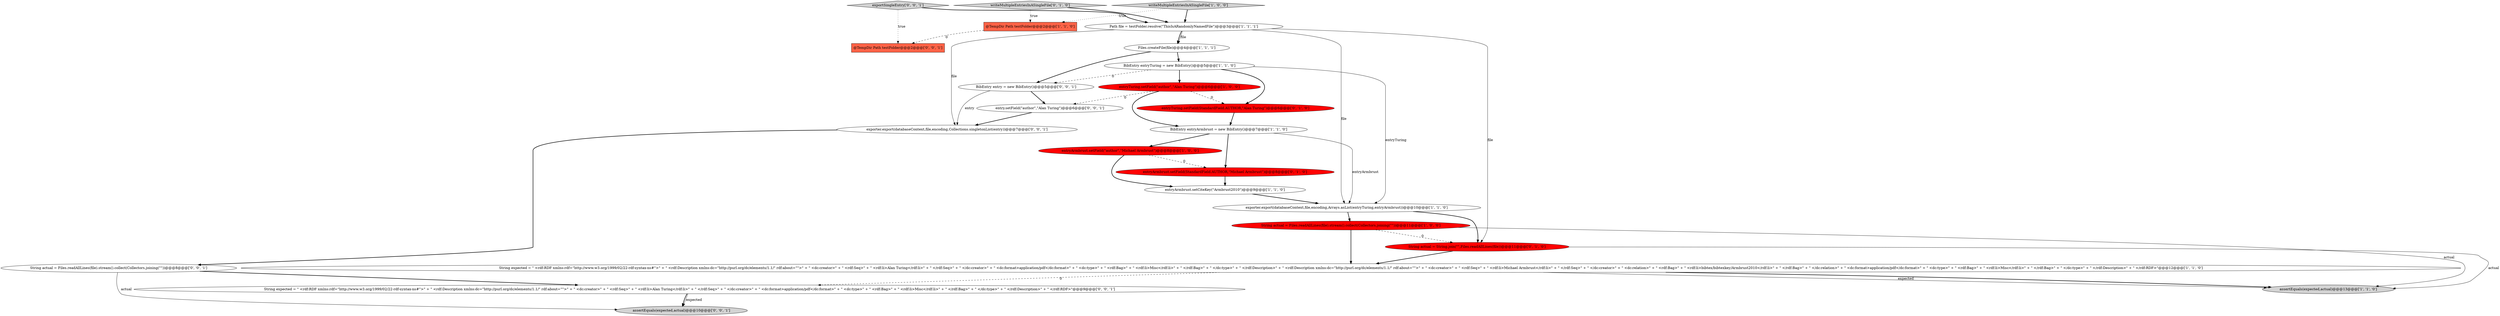 digraph {
20 [style = filled, label = "exportSingleEntry['0', '0', '1']", fillcolor = lightgray, shape = diamond image = "AAA0AAABBB3BBB"];
18 [style = filled, label = "@TempDir Path testFolder@@@2@@@['0', '0', '1']", fillcolor = tomato, shape = box image = "AAA0AAABBB3BBB"];
15 [style = filled, label = "writeMultipleEntriesInASingleFile['0', '1', '0']", fillcolor = lightgray, shape = diamond image = "AAA0AAABBB2BBB"];
21 [style = filled, label = "String actual = Files.readAllLines(file).stream().collect(Collectors.joining(\"\"))@@@8@@@['0', '0', '1']", fillcolor = white, shape = ellipse image = "AAA0AAABBB3BBB"];
23 [style = filled, label = "assertEquals(expected,actual)@@@10@@@['0', '0', '1']", fillcolor = lightgray, shape = ellipse image = "AAA0AAABBB3BBB"];
5 [style = filled, label = "@TempDir Path testFolder@@@2@@@['1', '1', '0']", fillcolor = tomato, shape = box image = "AAA0AAABBB1BBB"];
11 [style = filled, label = "entryArmbrust.setCiteKey(\"Armbrust2010\")@@@9@@@['1', '1', '0']", fillcolor = white, shape = ellipse image = "AAA0AAABBB1BBB"];
8 [style = filled, label = "entryTuring.setField(\"author\",\"Alan Turing\")@@@6@@@['1', '0', '0']", fillcolor = red, shape = ellipse image = "AAA1AAABBB1BBB"];
0 [style = filled, label = "exporter.export(databaseContext,file,encoding,Arrays.asList(entryTuring,entryArmbrust))@@@10@@@['1', '1', '0']", fillcolor = white, shape = ellipse image = "AAA0AAABBB1BBB"];
3 [style = filled, label = "String expected = \" <rdf:RDF xmlns:rdf=\"http://www.w3.org/1999/02/22-rdf-syntax-ns#\">\" + \" <rdf:Description xmlns:dc=\"http://purl.org/dc/elements/1.1/\" rdf:about=\"\">\" + \" <dc:creator>\" + \" <rdf:Seq>\" + \" <rdf:li>Alan Turing</rdf:li>\" + \" </rdf:Seq>\" + \" </dc:creator>\" + \" <dc:format>application/pdf</dc:format>\" + \" <dc:type>\" + \" <rdf:Bag>\" + \" <rdf:li>Misc</rdf:li>\" + \" </rdf:Bag>\" + \" </dc:type>\" + \" </rdf:Description>\" + \" <rdf:Description xmlns:dc=\"http://purl.org/dc/elements/1.1/\" rdf:about=\"\">\" + \" <dc:creator>\" + \" <rdf:Seq>\" + \" <rdf:li>Michael Armbrust</rdf:li>\" + \" </rdf:Seq>\" + \" </dc:creator>\" + \" <dc:relation>\" + \" <rdf:Bag>\" + \" <rdf:li>bibtex/bibtexkey/Armbrust2010</rdf:li>\" + \" </rdf:Bag>\" + \" </dc:relation>\" + \" <dc:format>application/pdf</dc:format>\" + \" <dc:type>\" + \" <rdf:Bag>\" + \" <rdf:li>Misc</rdf:li>\" + \" </rdf:Bag>\" + \" </dc:type>\" + \" </rdf:Description>\" + \" </rdf:RDF>\"@@@12@@@['1', '1', '0']", fillcolor = white, shape = ellipse image = "AAA0AAABBB1BBB"];
12 [style = filled, label = "Path file = testFolder.resolve(\"ThisIsARandomlyNamedFile\")@@@3@@@['1', '1', '1']", fillcolor = white, shape = ellipse image = "AAA0AAABBB1BBB"];
17 [style = filled, label = "BibEntry entry = new BibEntry()@@@5@@@['0', '0', '1']", fillcolor = white, shape = ellipse image = "AAA0AAABBB3BBB"];
7 [style = filled, label = "Files.createFile(file)@@@4@@@['1', '1', '1']", fillcolor = white, shape = ellipse image = "AAA0AAABBB1BBB"];
22 [style = filled, label = "exporter.export(databaseContext,file,encoding,Collections.singletonList(entry))@@@7@@@['0', '0', '1']", fillcolor = white, shape = ellipse image = "AAA0AAABBB3BBB"];
2 [style = filled, label = "BibEntry entryArmbrust = new BibEntry()@@@7@@@['1', '1', '0']", fillcolor = white, shape = ellipse image = "AAA0AAABBB1BBB"];
13 [style = filled, label = "entryTuring.setField(StandardField.AUTHOR,\"Alan Turing\")@@@6@@@['0', '1', '0']", fillcolor = red, shape = ellipse image = "AAA1AAABBB2BBB"];
9 [style = filled, label = "String actual = Files.readAllLines(file).stream().collect(Collectors.joining(\"\"))@@@11@@@['1', '0', '0']", fillcolor = red, shape = ellipse image = "AAA1AAABBB1BBB"];
19 [style = filled, label = "entry.setField(\"author\",\"Alan Turing\")@@@6@@@['0', '0', '1']", fillcolor = white, shape = ellipse image = "AAA0AAABBB3BBB"];
1 [style = filled, label = "entryArmbrust.setField(\"author\",\"Michael Armbrust\")@@@8@@@['1', '0', '0']", fillcolor = red, shape = ellipse image = "AAA1AAABBB1BBB"];
24 [style = filled, label = "String expected = \" <rdf:RDF xmlns:rdf=\"http://www.w3.org/1999/02/22-rdf-syntax-ns#\">\" + \" <rdf:Description xmlns:dc=\"http://purl.org/dc/elements/1.1/\" rdf:about=\"\">\" + \" <dc:creator>\" + \" <rdf:Seq>\" + \" <rdf:li>Alan Turing</rdf:li>\" + \" </rdf:Seq>\" + \" </dc:creator>\" + \" <dc:format>application/pdf</dc:format>\" + \" <dc:type>\" + \" <rdf:Bag>\" + \" <rdf:li>Misc</rdf:li>\" + \" </rdf:Bag>\" + \" </dc:type>\" + \" </rdf:Description>\" + \" </rdf:RDF>\"@@@9@@@['0', '0', '1']", fillcolor = white, shape = ellipse image = "AAA0AAABBB3BBB"];
4 [style = filled, label = "assertEquals(expected,actual)@@@13@@@['1', '1', '0']", fillcolor = lightgray, shape = ellipse image = "AAA0AAABBB1BBB"];
16 [style = filled, label = "entryArmbrust.setField(StandardField.AUTHOR,\"Michael Armbrust\")@@@8@@@['0', '1', '0']", fillcolor = red, shape = ellipse image = "AAA1AAABBB2BBB"];
6 [style = filled, label = "BibEntry entryTuring = new BibEntry()@@@5@@@['1', '1', '0']", fillcolor = white, shape = ellipse image = "AAA0AAABBB1BBB"];
10 [style = filled, label = "writeMultipleEntriesInASingleFile['1', '0', '0']", fillcolor = lightgray, shape = diamond image = "AAA0AAABBB1BBB"];
14 [style = filled, label = "String actual = String.join(\"\",Files.readAllLines(file))@@@11@@@['0', '1', '0']", fillcolor = red, shape = ellipse image = "AAA1AAABBB2BBB"];
15->5 [style = dotted, label="true"];
14->3 [style = bold, label=""];
8->19 [style = dashed, label="0"];
0->9 [style = bold, label=""];
12->14 [style = solid, label="file"];
16->11 [style = bold, label=""];
7->17 [style = bold, label=""];
2->0 [style = solid, label="entryArmbrust"];
17->22 [style = solid, label="entry"];
2->1 [style = bold, label=""];
3->24 [style = dashed, label="0"];
3->4 [style = solid, label="expected"];
9->4 [style = solid, label="actual"];
22->21 [style = bold, label=""];
6->17 [style = dashed, label="0"];
21->24 [style = bold, label=""];
14->4 [style = solid, label="actual"];
5->18 [style = dashed, label="0"];
24->23 [style = bold, label=""];
10->5 [style = dotted, label="true"];
3->4 [style = bold, label=""];
17->19 [style = bold, label=""];
12->7 [style = bold, label=""];
21->23 [style = solid, label="actual"];
1->11 [style = bold, label=""];
6->0 [style = solid, label="entryTuring"];
8->13 [style = dashed, label="0"];
0->14 [style = bold, label=""];
11->0 [style = bold, label=""];
9->14 [style = dashed, label="0"];
8->2 [style = bold, label=""];
24->23 [style = solid, label="expected"];
10->12 [style = bold, label=""];
1->16 [style = dashed, label="0"];
6->13 [style = bold, label=""];
6->8 [style = bold, label=""];
7->6 [style = bold, label=""];
20->12 [style = bold, label=""];
13->2 [style = bold, label=""];
20->18 [style = dotted, label="true"];
9->3 [style = bold, label=""];
15->12 [style = bold, label=""];
12->22 [style = solid, label="file"];
19->22 [style = bold, label=""];
12->7 [style = solid, label="file"];
12->0 [style = solid, label="file"];
2->16 [style = bold, label=""];
}

